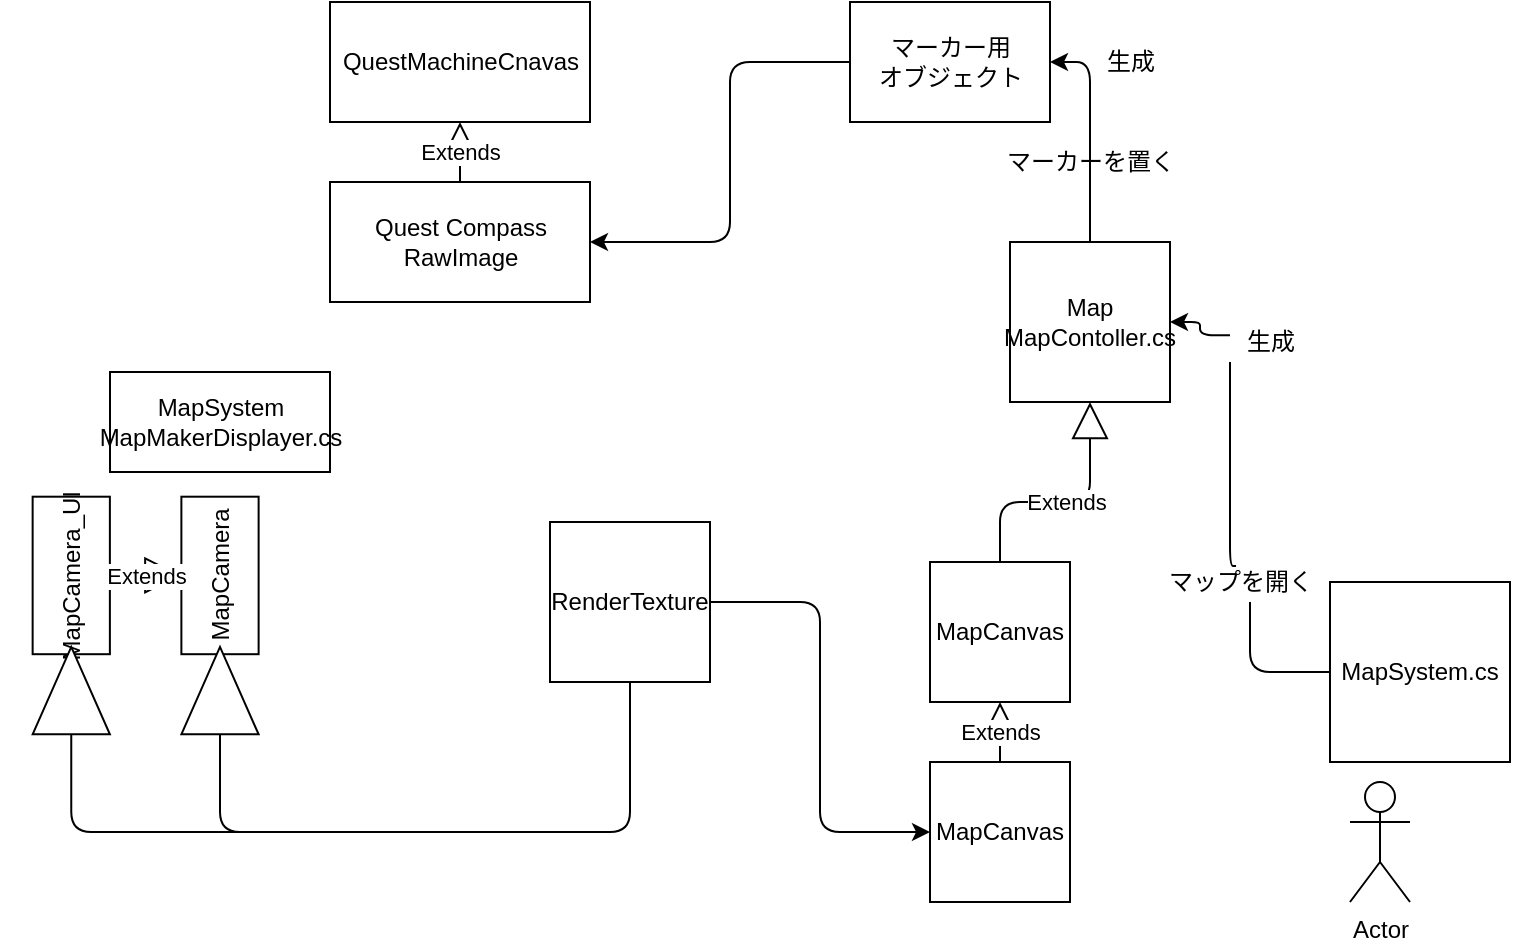 <mxfile>
    <diagram id="J57QORw8lSQp_A1zMG5R" name="Page-1">
        <mxGraphModel dx="1155" dy="790" grid="1" gridSize="10" guides="1" tooltips="1" connect="1" arrows="1" fold="1" page="1" pageScale="1" pageWidth="827" pageHeight="1169" math="0" shadow="0">
            <root>
                <mxCell id="0"/>
                <mxCell id="1" parent="0"/>
                <mxCell id="2" value="MapSystem&lt;br&gt;MapMakerDisplayer.cs" style="html=1;" parent="1" vertex="1">
                    <mxGeometry x="100" y="205" width="110" height="50" as="geometry"/>
                </mxCell>
                <mxCell id="3" value="Actor" style="shape=umlActor;verticalLabelPosition=bottom;verticalAlign=top;html=1;" parent="1" vertex="1">
                    <mxGeometry x="720" y="410" width="30" height="60" as="geometry"/>
                </mxCell>
                <mxCell id="6" value="" style="group" parent="1" vertex="1" connectable="0">
                    <mxGeometry x="120" y="285" width="70" height="70" as="geometry"/>
                </mxCell>
                <mxCell id="4" value="MapCamera" style="rounded=0;whiteSpace=wrap;html=1;rotation=-90;" parent="6" vertex="1">
                    <mxGeometry x="-4.375" y="2.414" width="78.75" height="38.621" as="geometry"/>
                </mxCell>
                <mxCell id="5" value="" style="triangle;whiteSpace=wrap;html=1;rotation=-90;" parent="1" vertex="1">
                    <mxGeometry x="133.125" y="345.001" width="43.75" height="38.621" as="geometry"/>
                </mxCell>
                <mxCell id="7" value="Map&lt;br&gt;MapContoller.cs" style="whiteSpace=wrap;html=1;aspect=fixed;" parent="1" vertex="1">
                    <mxGeometry x="550" y="140" width="80" height="80" as="geometry"/>
                </mxCell>
                <mxCell id="8" value="" style="edgeStyle=elbowEdgeStyle;elbow=horizontal;endArrow=classic;html=1;exitX=0;exitY=0.333;exitDx=0;exitDy=0;exitPerimeter=0;entryX=1;entryY=0.5;entryDx=0;entryDy=0;startArrow=none;" parent="1" source="32" target="7" edge="1">
                    <mxGeometry width="50" height="50" relative="1" as="geometry">
                        <mxPoint x="560" y="430" as="sourcePoint"/>
                        <mxPoint x="610" y="380" as="targetPoint"/>
                        <Array as="points"/>
                    </mxGeometry>
                </mxCell>
                <mxCell id="10" value="" style="edgeStyle=elbowEdgeStyle;elbow=horizontal;endArrow=classic;html=1;exitX=1;exitY=0.5;exitDx=0;exitDy=0;entryX=0;entryY=0.5;entryDx=0;entryDy=0;startArrow=none;" parent="1" source="15" target="13" edge="1">
                    <mxGeometry width="50" height="50" relative="1" as="geometry">
                        <mxPoint x="320" y="350" as="sourcePoint"/>
                        <mxPoint x="370" y="300" as="targetPoint"/>
                    </mxGeometry>
                </mxCell>
                <mxCell id="11" value="MapCanvas" style="whiteSpace=wrap;html=1;aspect=fixed;" parent="1" vertex="1">
                    <mxGeometry x="510" y="300" width="70" height="70" as="geometry"/>
                </mxCell>
                <mxCell id="12" value="Extends" style="endArrow=block;endSize=16;endFill=0;html=1;entryX=0.5;entryY=1;entryDx=0;entryDy=0;exitX=0.5;exitY=0;exitDx=0;exitDy=0;" parent="1" source="11" target="7" edge="1">
                    <mxGeometry width="160" relative="1" as="geometry">
                        <mxPoint x="360" y="450" as="sourcePoint"/>
                        <mxPoint x="520" y="450" as="targetPoint"/>
                        <Array as="points">
                            <mxPoint x="545" y="270"/>
                            <mxPoint x="590" y="270"/>
                        </Array>
                    </mxGeometry>
                </mxCell>
                <mxCell id="13" value="MapCanvas" style="whiteSpace=wrap;html=1;aspect=fixed;" parent="1" vertex="1">
                    <mxGeometry x="510" y="400" width="70" height="70" as="geometry"/>
                </mxCell>
                <mxCell id="14" value="Extends" style="endArrow=block;endSize=16;endFill=0;html=1;entryX=0.5;entryY=1;entryDx=0;entryDy=0;exitX=0.5;exitY=0;exitDx=0;exitDy=0;" parent="1" source="13" target="11" edge="1">
                    <mxGeometry width="160" relative="1" as="geometry">
                        <mxPoint x="360" y="450" as="sourcePoint"/>
                        <mxPoint x="520" y="450" as="targetPoint"/>
                    </mxGeometry>
                </mxCell>
                <mxCell id="15" value="RenderTexture" style="whiteSpace=wrap;html=1;aspect=fixed;" parent="1" vertex="1">
                    <mxGeometry x="320" y="280" width="80" height="80" as="geometry"/>
                </mxCell>
                <mxCell id="16" value="" style="edgeStyle=elbowEdgeStyle;elbow=horizontal;endArrow=none;html=1;exitX=0;exitY=0.5;exitDx=0;exitDy=0;entryX=0;entryY=0.5;entryDx=0;entryDy=0;" parent="1" source="5" edge="1">
                    <mxGeometry width="50" height="50" relative="1" as="geometry">
                        <mxPoint x="174.31" y="306.724" as="sourcePoint"/>
                        <mxPoint x="290.0" y="435" as="targetPoint"/>
                        <Array as="points">
                            <mxPoint x="155" y="435"/>
                        </Array>
                    </mxGeometry>
                </mxCell>
                <mxCell id="19" value="" style="group" parent="1" vertex="1" connectable="0">
                    <mxGeometry x="45.63" y="285" width="70" height="70" as="geometry"/>
                </mxCell>
                <mxCell id="20" value="MapCamera_UI" style="rounded=0;whiteSpace=wrap;html=1;rotation=-90;" parent="19" vertex="1">
                    <mxGeometry x="-4.375" y="2.414" width="78.75" height="38.621" as="geometry"/>
                </mxCell>
                <mxCell id="21" value="" style="triangle;whiteSpace=wrap;html=1;rotation=-90;" parent="1" vertex="1">
                    <mxGeometry x="58.755" y="345.001" width="43.75" height="38.621" as="geometry"/>
                </mxCell>
                <mxCell id="22" value="Extends" style="endArrow=block;endSize=16;endFill=0;html=1;exitX=0.5;exitY=1;exitDx=0;exitDy=0;" parent="1" source="20" target="4" edge="1">
                    <mxGeometry width="160" relative="1" as="geometry">
                        <mxPoint x="190" y="365" as="sourcePoint"/>
                        <mxPoint x="350" y="365" as="targetPoint"/>
                    </mxGeometry>
                </mxCell>
                <mxCell id="23" value="" style="edgeStyle=elbowEdgeStyle;elbow=horizontal;endArrow=none;html=1;exitX=0;exitY=0.5;exitDx=0;exitDy=0;entryX=0.5;entryY=1;entryDx=0;entryDy=0;" parent="1" source="21" target="15" edge="1">
                    <mxGeometry width="50" height="50" relative="1" as="geometry">
                        <mxPoint x="184.31" y="316.724" as="sourcePoint"/>
                        <mxPoint x="290" y="435" as="targetPoint"/>
                        <Array as="points">
                            <mxPoint x="81" y="435"/>
                        </Array>
                    </mxGeometry>
                </mxCell>
                <mxCell id="24" value="QuestMachineCnavas" style="html=1;" parent="1" vertex="1">
                    <mxGeometry x="210" y="20" width="130" height="60" as="geometry"/>
                </mxCell>
                <mxCell id="25" value="Quest Compass&lt;br&gt;RawImage" style="html=1;" parent="1" vertex="1">
                    <mxGeometry x="210" y="110" width="130" height="60" as="geometry"/>
                </mxCell>
                <mxCell id="26" value="Extends" style="endArrow=block;endSize=16;endFill=0;html=1;entryX=0.5;entryY=1;entryDx=0;entryDy=0;exitX=0.5;exitY=0;exitDx=0;exitDy=0;" parent="1" source="25" target="24" edge="1">
                    <mxGeometry width="160" relative="1" as="geometry">
                        <mxPoint x="555" y="410" as="sourcePoint"/>
                        <mxPoint x="555" y="380" as="targetPoint"/>
                    </mxGeometry>
                </mxCell>
                <mxCell id="27" value="マーカーを置く" style="text;html=1;align=center;verticalAlign=middle;resizable=0;points=[];autosize=1;strokeColor=none;fillColor=none;" parent="1" vertex="1">
                    <mxGeometry x="540" y="90" width="100" height="20" as="geometry"/>
                </mxCell>
                <mxCell id="28" value="" style="edgeStyle=elbowEdgeStyle;elbow=horizontal;endArrow=classic;html=1;exitX=0.5;exitY=0;exitDx=0;exitDy=0;entryX=1;entryY=0.5;entryDx=0;entryDy=0;" parent="1" source="7" target="29" edge="1">
                    <mxGeometry width="50" height="50" relative="1" as="geometry">
                        <mxPoint x="730" y="440" as="sourcePoint"/>
                        <mxPoint x="640" y="190" as="targetPoint"/>
                        <Array as="points">
                            <mxPoint x="590" y="70"/>
                            <mxPoint x="600" y="410"/>
                        </Array>
                    </mxGeometry>
                </mxCell>
                <mxCell id="29" value="マーカー用&lt;br&gt;オブジェクト" style="html=1;" parent="1" vertex="1">
                    <mxGeometry x="470" y="20" width="100" height="60" as="geometry"/>
                </mxCell>
                <mxCell id="30" value="生成" style="text;html=1;align=center;verticalAlign=middle;resizable=0;points=[];autosize=1;strokeColor=none;fillColor=none;" parent="1" vertex="1">
                    <mxGeometry x="590" y="40" width="40" height="20" as="geometry"/>
                </mxCell>
                <mxCell id="31" value="" style="edgeStyle=elbowEdgeStyle;elbow=horizontal;endArrow=classic;html=1;exitX=0;exitY=0.5;exitDx=0;exitDy=0;entryX=1;entryY=0.5;entryDx=0;entryDy=0;" parent="1" source="29" target="25" edge="1">
                    <mxGeometry width="50" height="50" relative="1" as="geometry">
                        <mxPoint x="600" y="150" as="sourcePoint"/>
                        <mxPoint x="580" y="60" as="targetPoint"/>
                        <Array as="points">
                            <mxPoint x="410" y="90"/>
                            <mxPoint x="610" y="420"/>
                        </Array>
                    </mxGeometry>
                </mxCell>
                <mxCell id="32" value="生成" style="text;html=1;align=center;verticalAlign=middle;resizable=0;points=[];autosize=1;strokeColor=none;fillColor=none;" vertex="1" parent="1">
                    <mxGeometry x="660" y="180" width="40" height="20" as="geometry"/>
                </mxCell>
                <mxCell id="33" value="" style="edgeStyle=elbowEdgeStyle;elbow=horizontal;endArrow=none;html=1;exitX=0.478;exitY=0.1;exitDx=0;exitDy=0;startArrow=none;exitPerimeter=0;" edge="1" parent="1" source="9" target="32">
                    <mxGeometry width="50" height="50" relative="1" as="geometry">
                        <mxPoint x="720" y="430" as="sourcePoint"/>
                        <mxPoint x="630" y="180" as="targetPoint"/>
                        <Array as="points">
                            <mxPoint x="660" y="250"/>
                        </Array>
                    </mxGeometry>
                </mxCell>
                <mxCell id="34" value="MapSystem.cs" style="whiteSpace=wrap;html=1;aspect=fixed;" vertex="1" parent="1">
                    <mxGeometry x="710" y="310" width="90" height="90" as="geometry"/>
                </mxCell>
                <mxCell id="9" value="マップを開く" style="text;html=1;align=center;verticalAlign=middle;resizable=0;points=[];autosize=1;strokeColor=none;fillColor=none;" parent="1" vertex="1">
                    <mxGeometry x="620" y="300" width="90" height="20" as="geometry"/>
                </mxCell>
                <mxCell id="36" value="" style="edgeStyle=elbowEdgeStyle;elbow=horizontal;endArrow=none;html=1;exitX=0;exitY=0.5;exitDx=0;exitDy=0;" edge="1" parent="1" source="34" target="9">
                    <mxGeometry width="50" height="50" relative="1" as="geometry">
                        <mxPoint x="710" y="355" as="sourcePoint"/>
                        <mxPoint x="670" y="200" as="targetPoint"/>
                        <Array as="points">
                            <mxPoint x="670" y="370"/>
                        </Array>
                    </mxGeometry>
                </mxCell>
            </root>
        </mxGraphModel>
    </diagram>
</mxfile>